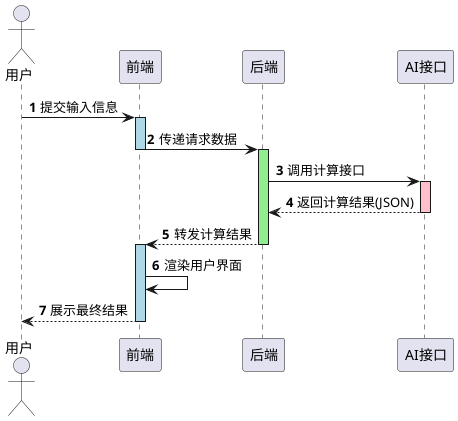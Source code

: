 @startuml
actor 用户
participant 前端
participant 后端
participant "AI接口" as AI

autonumber

用户 -> 前端 : 提交输入信息
activate 前端 #LightBlue

前端 -> 后端 : 传递请求数据
deactivate 前端

activate 后端 #LightGreen
后端 -> AI : 调用计算接口
activate AI #Pink

AI --> 后端 : 返回计算结果(JSON)
deactivate AI

后端 --> 前端 : 转发计算结果
deactivate 后端

activate 前端 #LightBlue
前端 -> 前端 : 渲染用户界面
前端 --> 用户 : 展示最终结果
deactivate 前端
@enduml
